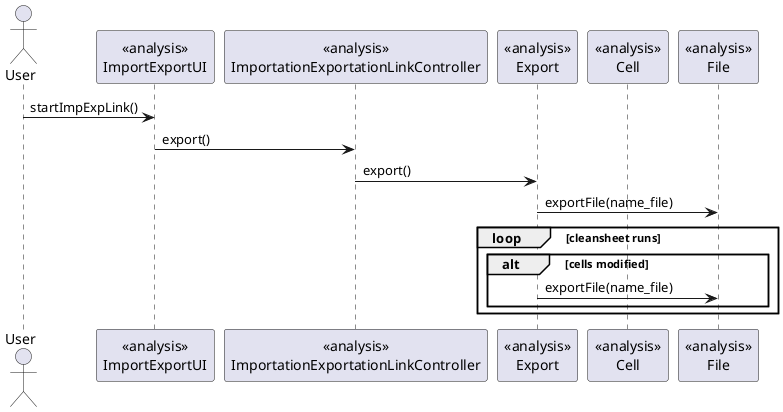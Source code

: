 @startuml doc-files/ipc_04_02_analysis_sequence_export.png
  actor User
  participant "<<analysis>>\nImportExportUI" as UI
  participant "<<analysis>>\nImportationExportationLinkController" as ctrl
  participant "<<analysis>>\nExport" as export
  participant "<<analysis>>\nCell" as cell
  participant "<<analysis>>\nFile" as file
  User -> UI : startImpExpLink()
  UI -> ctrl : export()
  ctrl -> export : export()
  export -> file : exportFile(name_file)
  loop cleansheet runs
  alt cells modified
	export -> file: exportFile(name_file)
  end alt
end
  @enduml